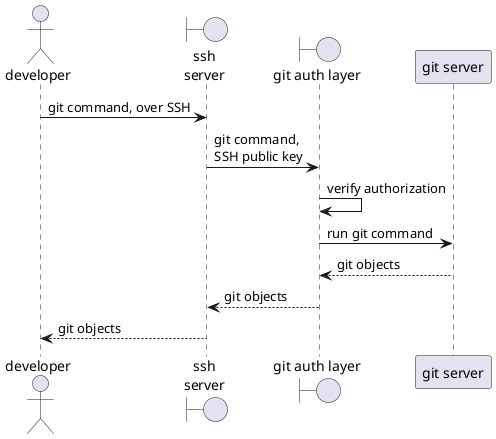 @startuml sequence_git

actor developer
boundary "ssh\nserver" as sshd
boundary "git auth layer" as git_auth_layer
participant "git server" as git_server

developer -> sshd: git command, over SSH
sshd -> git_auth_layer: git command,\nSSH public key
git_auth_layer -> git_auth_layer: verify authorization
git_auth_layer -> git_server: run git command
git_server --> git_auth_layer: git objects
git_auth_layer --> sshd: git objects
sshd --> developer: git objects

@enduml

@startuml sequence_lfs

actor developer
boundary "sshd" as sshd
boundary "reverse proxy" as nginx
boundary "git auth layer" as git_auth_layer
participant "git-lfs-authenticate\ncommand\nimplementation" as git_lfs_authenticate
participant "git lfs server" as lfs_info_server
database "file storage" as fs

group#LightGoldenRodYellow Authenticate
    developer -> sshd: git-lfs-authenticate, over SSH
    sshd -> git_auth_layer: git-lfs-authenticate,\nSSH public key
    git_auth_layer -> git_lfs_authenticate: run command git-lfs-authenticate
    git_lfs_authenticate --> git_auth_layer: POA
    git_auth_layer --> sshd: POA
    sshd --> developer: POA
end

group#LightCoral Batch api
    developer -> nginx: https POST /batch/objects, POA
    nginx -> lfs_info_server: http POST /batch/objects, POA
    lfs_info_server -> lfs_info_server: verify POA
    lfs_info_server -> fs: check existence
    fs --> lfs_info_server: existence
    lfs_info_server -> lfs_info_server: sign urls
    lfs_info_server --> nginx: signed urls
    nginx --> developer: signed urls
end

alt#LightBlue Download object, with the git-lfs-server verifying the url
    developer -> nginx: GET https /url-to-object?sign=...
    nginx -> lfs_info_server: GET http /url-to-object?sign=...
    lfs_info_server -> lfs_info_server: verify sign
    lfs_info_server -> fs : request object
    fs --> lfs_info_server : object
    lfs_info_server --> nginx: object
    nginx --> developer: object
else Download object, with the file storage verifying the url directly
    developer -> nginx: GET https /url-to-object?sign=...
    nginx -> fs: GET /url-to-object?sign=...
    fs -> fs: verify sign
    fs --> nginx: object
    nginx --> developer: object
end

@enduml
